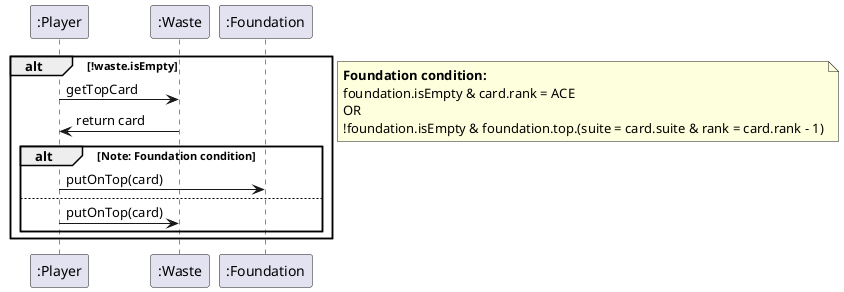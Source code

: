 @startuml
participant ":Player" as player
participant ":Waste" as waste
participant ":Foundation" as foundation


alt !waste.isEmpty
    player -> waste : getTopCard
    waste -> player : return card

    alt Note: Foundation condition
        player -> foundation : putOnTop(card)
    else
        player -> waste : putOnTop(card)
    end

end
note right
<b>Foundation condition:</b>
foundation.isEmpty & card.rank = ACE
OR
!foundation.isEmpty & foundation.top.(suite = card.suite & rank = card.rank - 1)
end note


@enduml